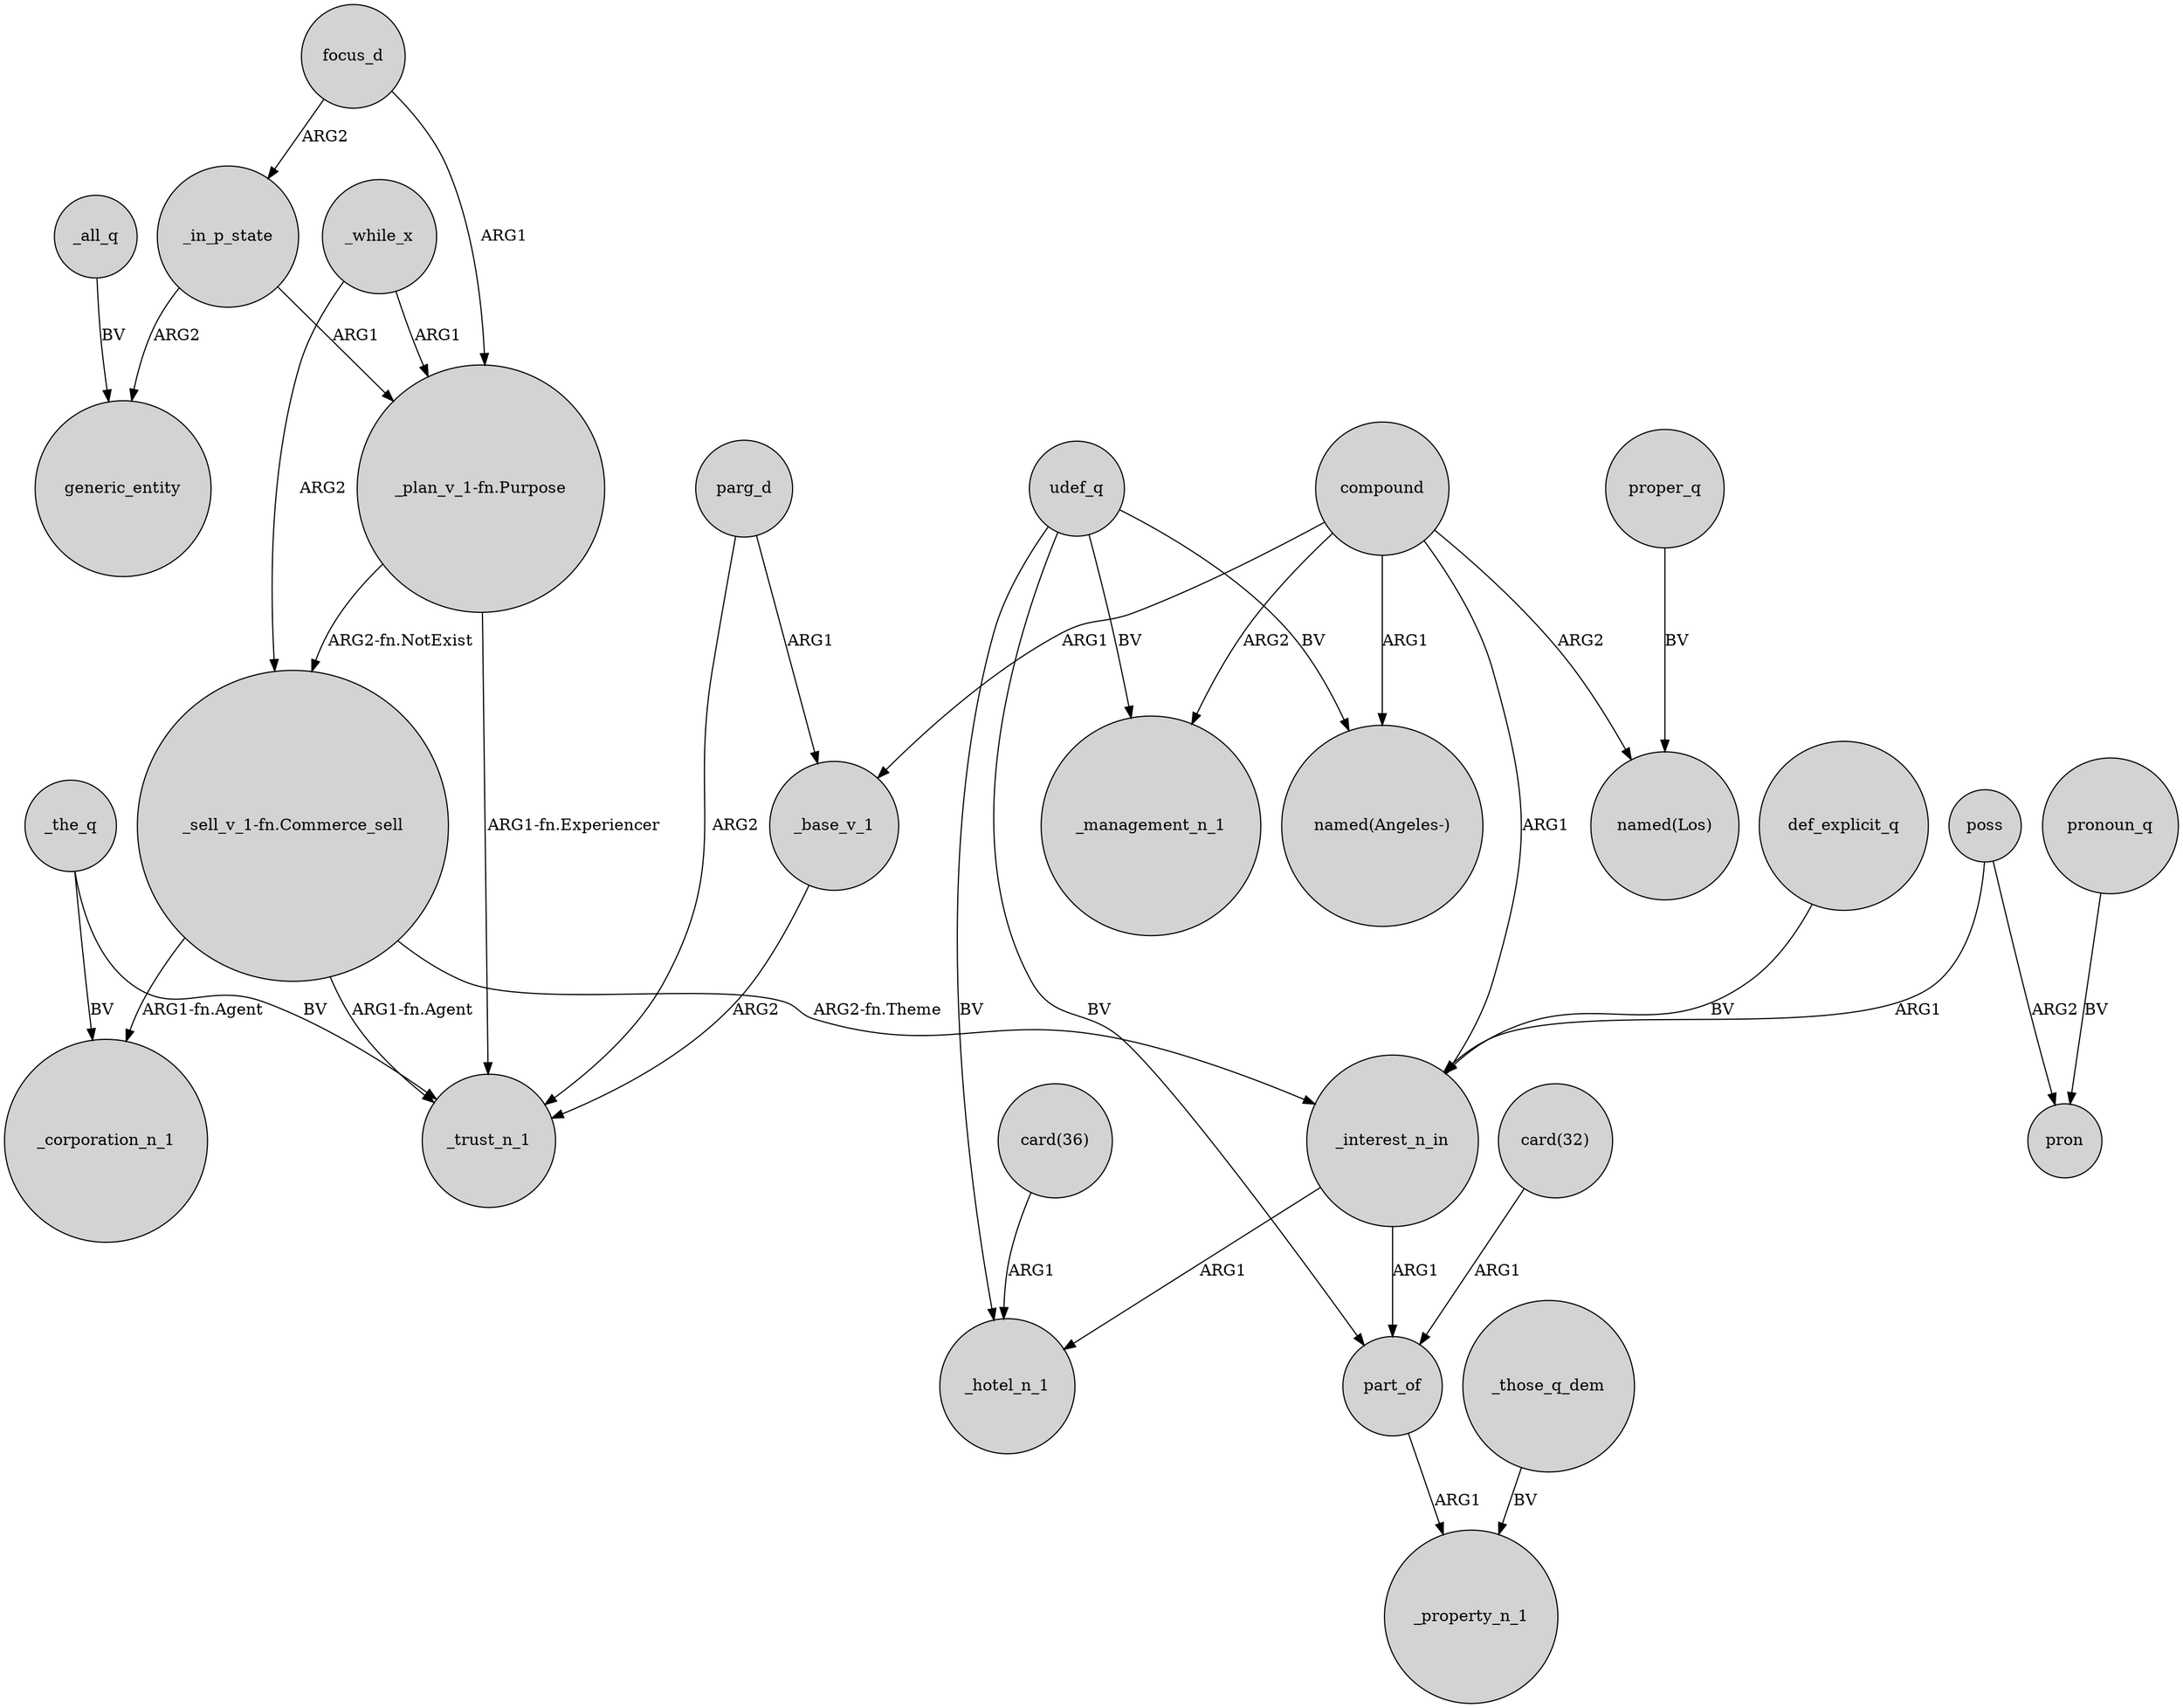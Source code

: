 digraph {
	node [shape=circle style=filled]
	"_sell_v_1-fn.Commerce_sell" -> _trust_n_1 [label="ARG1-fn.Agent"]
	part_of -> _property_n_1 [label=ARG1]
	focus_d -> "_plan_v_1-fn.Purpose" [label=ARG1]
	udef_q -> part_of [label=BV]
	poss -> pron [label=ARG2]
	def_explicit_q -> _interest_n_in [label=BV]
	compound -> "named(Los)" [label=ARG2]
	_while_x -> "_sell_v_1-fn.Commerce_sell" [label=ARG2]
	_the_q -> _corporation_n_1 [label=BV]
	proper_q -> "named(Los)" [label=BV]
	focus_d -> _in_p_state [label=ARG2]
	"card(36)" -> _hotel_n_1 [label=ARG1]
	_interest_n_in -> _hotel_n_1 [label=ARG1]
	compound -> _management_n_1 [label=ARG2]
	"card(32)" -> part_of [label=ARG1]
	"_sell_v_1-fn.Commerce_sell" -> _interest_n_in [label="ARG2-fn.Theme"]
	udef_q -> _management_n_1 [label=BV]
	_interest_n_in -> part_of [label=ARG1]
	"_plan_v_1-fn.Purpose" -> _trust_n_1 [label="ARG1-fn.Experiencer"]
	"_sell_v_1-fn.Commerce_sell" -> _corporation_n_1 [label="ARG1-fn.Agent"]
	_all_q -> generic_entity [label=BV]
	compound -> "named(Angeles-)" [label=ARG1]
	pronoun_q -> pron [label=BV]
	parg_d -> _trust_n_1 [label=ARG2]
	compound -> _base_v_1 [label=ARG1]
	udef_q -> "named(Angeles-)" [label=BV]
	_in_p_state -> generic_entity [label=ARG2]
	"_plan_v_1-fn.Purpose" -> "_sell_v_1-fn.Commerce_sell" [label="ARG2-fn.NotExist"]
	_the_q -> _trust_n_1 [label=BV]
	_in_p_state -> "_plan_v_1-fn.Purpose" [label=ARG1]
	_while_x -> "_plan_v_1-fn.Purpose" [label=ARG1]
	parg_d -> _base_v_1 [label=ARG1]
	_base_v_1 -> _trust_n_1 [label=ARG2]
	compound -> _interest_n_in [label=ARG1]
	poss -> _interest_n_in [label=ARG1]
	udef_q -> _hotel_n_1 [label=BV]
	_those_q_dem -> _property_n_1 [label=BV]
}
